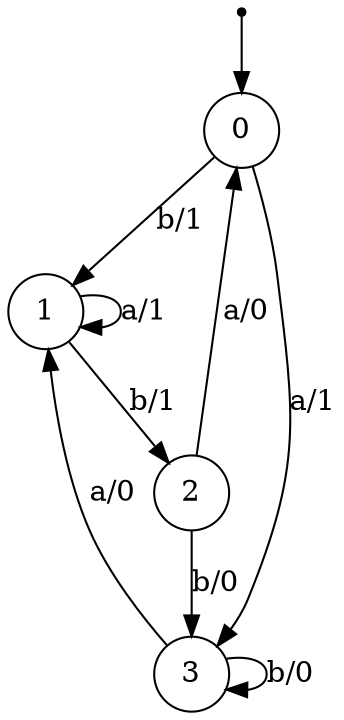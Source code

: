 digraph fsm{
	s_0 [label="0" shape="circle"]
	s_1 [label="1" shape="circle"]
	s_2 [label="2" shape="circle"]
	s_3 [label="3" shape="circle"]
	qi [shape = point]
	qi -> s_0
	
	s_0 -> s_1 [label="b/1"]
	
	s_0 -> s_3 [label="a/1"]
	
	s_1 -> s_1 [label="a/1"]
	
	s_1 -> s_2 [label="b/1"]
	
	s_2 -> s_0 [label="a/0"]
	
	s_2 -> s_3 [label="b/0"]
	
	s_3 -> s_1 [label="a/0"]
	
	s_3 -> s_3 [label="b/0"]
}